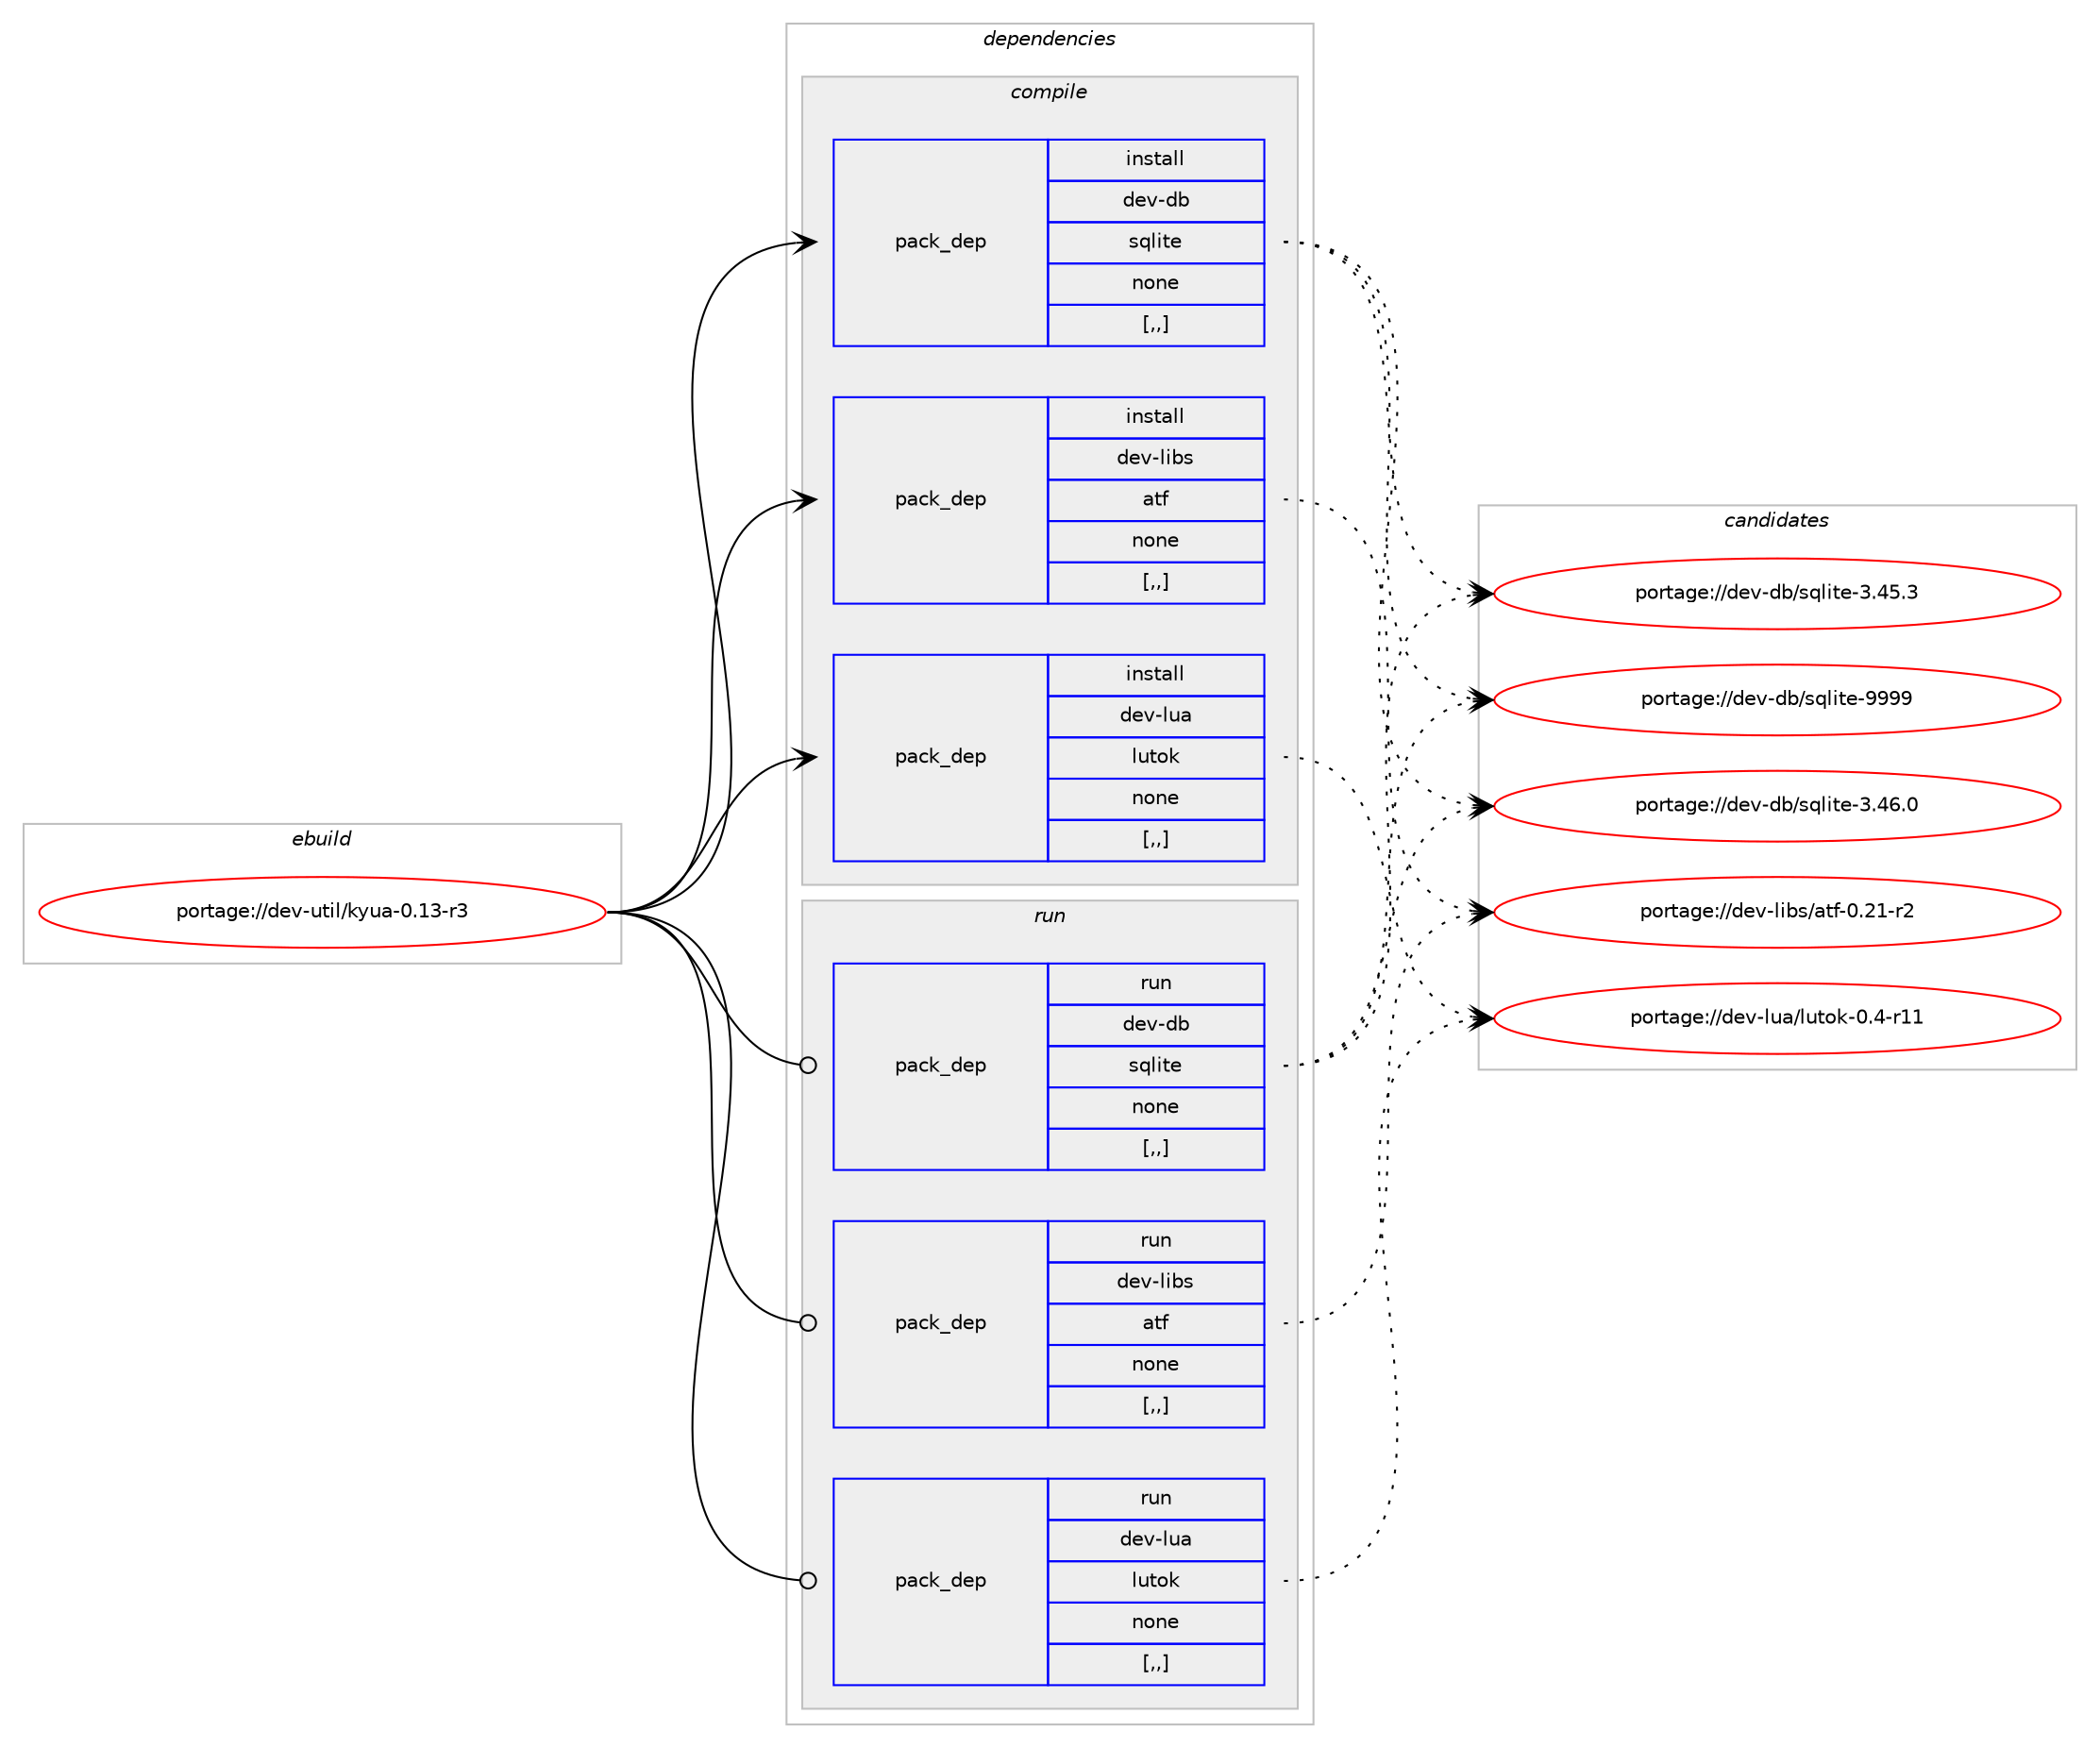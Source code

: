 digraph prolog {

# *************
# Graph options
# *************

newrank=true;
concentrate=true;
compound=true;
graph [rankdir=LR,fontname=Helvetica,fontsize=10,ranksep=1.5];#, ranksep=2.5, nodesep=0.2];
edge  [arrowhead=vee];
node  [fontname=Helvetica,fontsize=10];

# **********
# The ebuild
# **********

subgraph cluster_leftcol {
color=gray;
label=<<i>ebuild</i>>;
id [label="portage://dev-util/kyua-0.13-r3", color=red, width=4, href="../dev-util/kyua-0.13-r3.svg"];
}

# ****************
# The dependencies
# ****************

subgraph cluster_midcol {
color=gray;
label=<<i>dependencies</i>>;
subgraph cluster_compile {
fillcolor="#eeeeee";
style=filled;
label=<<i>compile</i>>;
subgraph pack153902 {
dependency216093 [label=<<TABLE BORDER="0" CELLBORDER="1" CELLSPACING="0" CELLPADDING="4" WIDTH="220"><TR><TD ROWSPAN="6" CELLPADDING="30">pack_dep</TD></TR><TR><TD WIDTH="110">install</TD></TR><TR><TD>dev-db</TD></TR><TR><TD>sqlite</TD></TR><TR><TD>none</TD></TR><TR><TD>[,,]</TD></TR></TABLE>>, shape=none, color=blue];
}
id:e -> dependency216093:w [weight=20,style="solid",arrowhead="vee"];
subgraph pack153903 {
dependency216094 [label=<<TABLE BORDER="0" CELLBORDER="1" CELLSPACING="0" CELLPADDING="4" WIDTH="220"><TR><TD ROWSPAN="6" CELLPADDING="30">pack_dep</TD></TR><TR><TD WIDTH="110">install</TD></TR><TR><TD>dev-libs</TD></TR><TR><TD>atf</TD></TR><TR><TD>none</TD></TR><TR><TD>[,,]</TD></TR></TABLE>>, shape=none, color=blue];
}
id:e -> dependency216094:w [weight=20,style="solid",arrowhead="vee"];
subgraph pack153904 {
dependency216095 [label=<<TABLE BORDER="0" CELLBORDER="1" CELLSPACING="0" CELLPADDING="4" WIDTH="220"><TR><TD ROWSPAN="6" CELLPADDING="30">pack_dep</TD></TR><TR><TD WIDTH="110">install</TD></TR><TR><TD>dev-lua</TD></TR><TR><TD>lutok</TD></TR><TR><TD>none</TD></TR><TR><TD>[,,]</TD></TR></TABLE>>, shape=none, color=blue];
}
id:e -> dependency216095:w [weight=20,style="solid",arrowhead="vee"];
}
subgraph cluster_compileandrun {
fillcolor="#eeeeee";
style=filled;
label=<<i>compile and run</i>>;
}
subgraph cluster_run {
fillcolor="#eeeeee";
style=filled;
label=<<i>run</i>>;
subgraph pack153905 {
dependency216096 [label=<<TABLE BORDER="0" CELLBORDER="1" CELLSPACING="0" CELLPADDING="4" WIDTH="220"><TR><TD ROWSPAN="6" CELLPADDING="30">pack_dep</TD></TR><TR><TD WIDTH="110">run</TD></TR><TR><TD>dev-db</TD></TR><TR><TD>sqlite</TD></TR><TR><TD>none</TD></TR><TR><TD>[,,]</TD></TR></TABLE>>, shape=none, color=blue];
}
id:e -> dependency216096:w [weight=20,style="solid",arrowhead="odot"];
subgraph pack153906 {
dependency216097 [label=<<TABLE BORDER="0" CELLBORDER="1" CELLSPACING="0" CELLPADDING="4" WIDTH="220"><TR><TD ROWSPAN="6" CELLPADDING="30">pack_dep</TD></TR><TR><TD WIDTH="110">run</TD></TR><TR><TD>dev-libs</TD></TR><TR><TD>atf</TD></TR><TR><TD>none</TD></TR><TR><TD>[,,]</TD></TR></TABLE>>, shape=none, color=blue];
}
id:e -> dependency216097:w [weight=20,style="solid",arrowhead="odot"];
subgraph pack153907 {
dependency216098 [label=<<TABLE BORDER="0" CELLBORDER="1" CELLSPACING="0" CELLPADDING="4" WIDTH="220"><TR><TD ROWSPAN="6" CELLPADDING="30">pack_dep</TD></TR><TR><TD WIDTH="110">run</TD></TR><TR><TD>dev-lua</TD></TR><TR><TD>lutok</TD></TR><TR><TD>none</TD></TR><TR><TD>[,,]</TD></TR></TABLE>>, shape=none, color=blue];
}
id:e -> dependency216098:w [weight=20,style="solid",arrowhead="odot"];
}
}

# **************
# The candidates
# **************

subgraph cluster_choices {
rank=same;
color=gray;
label=<<i>candidates</i>>;

subgraph choice153902 {
color=black;
nodesep=1;
choice1001011184510098471151131081051161014557575757 [label="portage://dev-db/sqlite-9999", color=red, width=4,href="../dev-db/sqlite-9999.svg"];
choice10010111845100984711511310810511610145514652544648 [label="portage://dev-db/sqlite-3.46.0", color=red, width=4,href="../dev-db/sqlite-3.46.0.svg"];
choice10010111845100984711511310810511610145514652534651 [label="portage://dev-db/sqlite-3.45.3", color=red, width=4,href="../dev-db/sqlite-3.45.3.svg"];
dependency216093:e -> choice1001011184510098471151131081051161014557575757:w [style=dotted,weight="100"];
dependency216093:e -> choice10010111845100984711511310810511610145514652544648:w [style=dotted,weight="100"];
dependency216093:e -> choice10010111845100984711511310810511610145514652534651:w [style=dotted,weight="100"];
}
subgraph choice153903 {
color=black;
nodesep=1;
choice1001011184510810598115479711610245484650494511450 [label="portage://dev-libs/atf-0.21-r2", color=red, width=4,href="../dev-libs/atf-0.21-r2.svg"];
dependency216094:e -> choice1001011184510810598115479711610245484650494511450:w [style=dotted,weight="100"];
}
subgraph choice153904 {
color=black;
nodesep=1;
choice10010111845108117974710811711611110745484652451144949 [label="portage://dev-lua/lutok-0.4-r11", color=red, width=4,href="../dev-lua/lutok-0.4-r11.svg"];
dependency216095:e -> choice10010111845108117974710811711611110745484652451144949:w [style=dotted,weight="100"];
}
subgraph choice153905 {
color=black;
nodesep=1;
choice1001011184510098471151131081051161014557575757 [label="portage://dev-db/sqlite-9999", color=red, width=4,href="../dev-db/sqlite-9999.svg"];
choice10010111845100984711511310810511610145514652544648 [label="portage://dev-db/sqlite-3.46.0", color=red, width=4,href="../dev-db/sqlite-3.46.0.svg"];
choice10010111845100984711511310810511610145514652534651 [label="portage://dev-db/sqlite-3.45.3", color=red, width=4,href="../dev-db/sqlite-3.45.3.svg"];
dependency216096:e -> choice1001011184510098471151131081051161014557575757:w [style=dotted,weight="100"];
dependency216096:e -> choice10010111845100984711511310810511610145514652544648:w [style=dotted,weight="100"];
dependency216096:e -> choice10010111845100984711511310810511610145514652534651:w [style=dotted,weight="100"];
}
subgraph choice153906 {
color=black;
nodesep=1;
choice1001011184510810598115479711610245484650494511450 [label="portage://dev-libs/atf-0.21-r2", color=red, width=4,href="../dev-libs/atf-0.21-r2.svg"];
dependency216097:e -> choice1001011184510810598115479711610245484650494511450:w [style=dotted,weight="100"];
}
subgraph choice153907 {
color=black;
nodesep=1;
choice10010111845108117974710811711611110745484652451144949 [label="portage://dev-lua/lutok-0.4-r11", color=red, width=4,href="../dev-lua/lutok-0.4-r11.svg"];
dependency216098:e -> choice10010111845108117974710811711611110745484652451144949:w [style=dotted,weight="100"];
}
}

}
